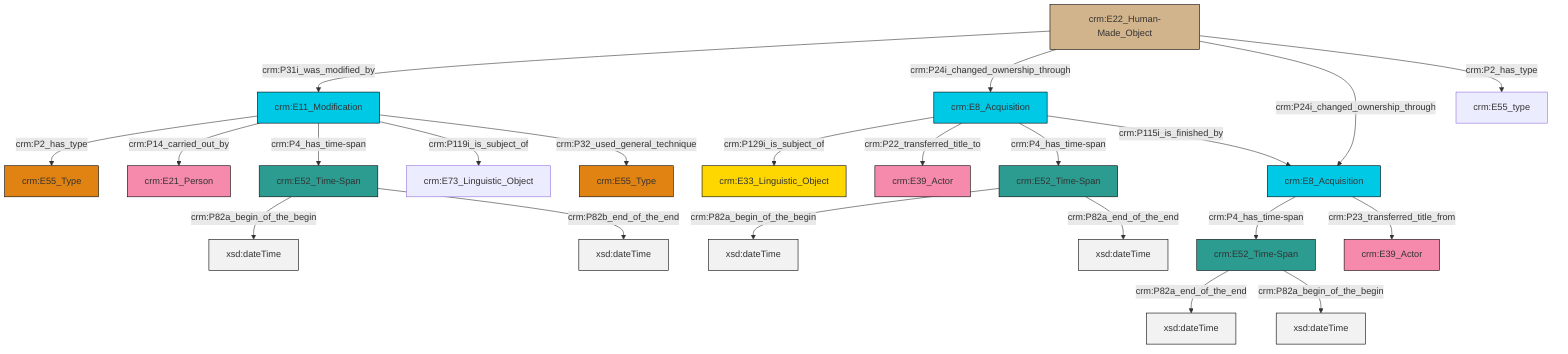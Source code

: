 graph TD
classDef Literal fill:#f2f2f2,stroke:#000000;
classDef CRM_Entity fill:#FFFFFF,stroke:#000000;
classDef Temporal_Entity fill:#00C9E6, stroke:#000000;
classDef Type fill:#E18312, stroke:#000000;
classDef Time-Span fill:#2C9C91, stroke:#000000;
classDef Appellation fill:#FFEB7F, stroke:#000000;
classDef Place fill:#008836, stroke:#000000;
classDef Persistent_Item fill:#B266B2, stroke:#000000;
classDef Conceptual_Object fill:#FFD700, stroke:#000000;
classDef Physical_Thing fill:#D2B48C, stroke:#000000;
classDef Actor fill:#f58aad, stroke:#000000;
classDef PC_Classes fill:#4ce600, stroke:#000000;
classDef Multi fill:#cccccc,stroke:#000000;

0["crm:E22_Human-Made_Object"]:::Physical_Thing -->|crm:P31i_was_modified_by| 1["crm:E11_Modification"]:::Temporal_Entity
9["crm:E52_Time-Span"]:::Time-Span -->|crm:P82a_begin_of_the_begin| 10[xsd:dateTime]:::Literal
1["crm:E11_Modification"]:::Temporal_Entity -->|crm:P2_has_type| 7["crm:E55_Type"]:::Type
13["crm:E8_Acquisition"]:::Temporal_Entity -->|crm:P129i_is_subject_of| 14["crm:E33_Linguistic_Object"]:::Conceptual_Object
0["crm:E22_Human-Made_Object"]:::Physical_Thing -->|crm:P24i_changed_ownership_through| 13["crm:E8_Acquisition"]:::Temporal_Entity
16["crm:E8_Acquisition"]:::Temporal_Entity -->|crm:P4_has_time-span| 17["crm:E52_Time-Span"]:::Time-Span
1["crm:E11_Modification"]:::Temporal_Entity -->|crm:P14_carried_out_by| 3["crm:E21_Person"]:::Actor
17["crm:E52_Time-Span"]:::Time-Span -->|crm:P82a_end_of_the_end| 20[xsd:dateTime]:::Literal
1["crm:E11_Modification"]:::Temporal_Entity -->|crm:P4_has_time-span| 9["crm:E52_Time-Span"]:::Time-Span
21["crm:E52_Time-Span"]:::Time-Span -->|crm:P82a_begin_of_the_begin| 23[xsd:dateTime]:::Literal
13["crm:E8_Acquisition"]:::Temporal_Entity -->|crm:P22_transferred_title_to| 24["crm:E39_Actor"]:::Actor
21["crm:E52_Time-Span"]:::Time-Span -->|crm:P82a_end_of_the_end| 27[xsd:dateTime]:::Literal
1["crm:E11_Modification"]:::Temporal_Entity -->|crm:P119i_is_subject_of| 5["crm:E73_Linguistic_Object"]:::Default
13["crm:E8_Acquisition"]:::Temporal_Entity -->|crm:P4_has_time-span| 21["crm:E52_Time-Span"]:::Time-Span
9["crm:E52_Time-Span"]:::Time-Span -->|crm:P82b_end_of_the_end| 29[xsd:dateTime]:::Literal
13["crm:E8_Acquisition"]:::Temporal_Entity -->|crm:P115i_is_finished_by| 16["crm:E8_Acquisition"]:::Temporal_Entity
1["crm:E11_Modification"]:::Temporal_Entity -->|crm:P32_used_general_technique| 11["crm:E55_Type"]:::Type
0["crm:E22_Human-Made_Object"]:::Physical_Thing -->|crm:P24i_changed_ownership_through| 16["crm:E8_Acquisition"]:::Temporal_Entity
16["crm:E8_Acquisition"]:::Temporal_Entity -->|crm:P23_transferred_title_from| 25["crm:E39_Actor"]:::Actor
17["crm:E52_Time-Span"]:::Time-Span -->|crm:P82a_begin_of_the_begin| 32[xsd:dateTime]:::Literal
0["crm:E22_Human-Made_Object"]:::Physical_Thing -->|crm:P2_has_type| 33["crm:E55_type"]:::Default